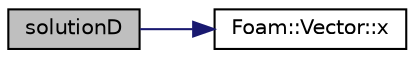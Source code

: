 digraph "solutionD"
{
  bgcolor="transparent";
  edge [fontname="Helvetica",fontsize="10",labelfontname="Helvetica",labelfontsize="10"];
  node [fontname="Helvetica",fontsize="10",shape=record];
  rankdir="LR";
  Node9374 [label="solutionD",height=0.2,width=0.4,color="black", fillcolor="grey75", style="filled", fontcolor="black"];
  Node9374 -> Node9375 [color="midnightblue",fontsize="10",style="solid",fontname="Helvetica"];
  Node9375 [label="Foam::Vector::x",height=0.2,width=0.4,color="black",URL="$a29749.html#a63327976e5a8359700064a02ae22548e"];
}
